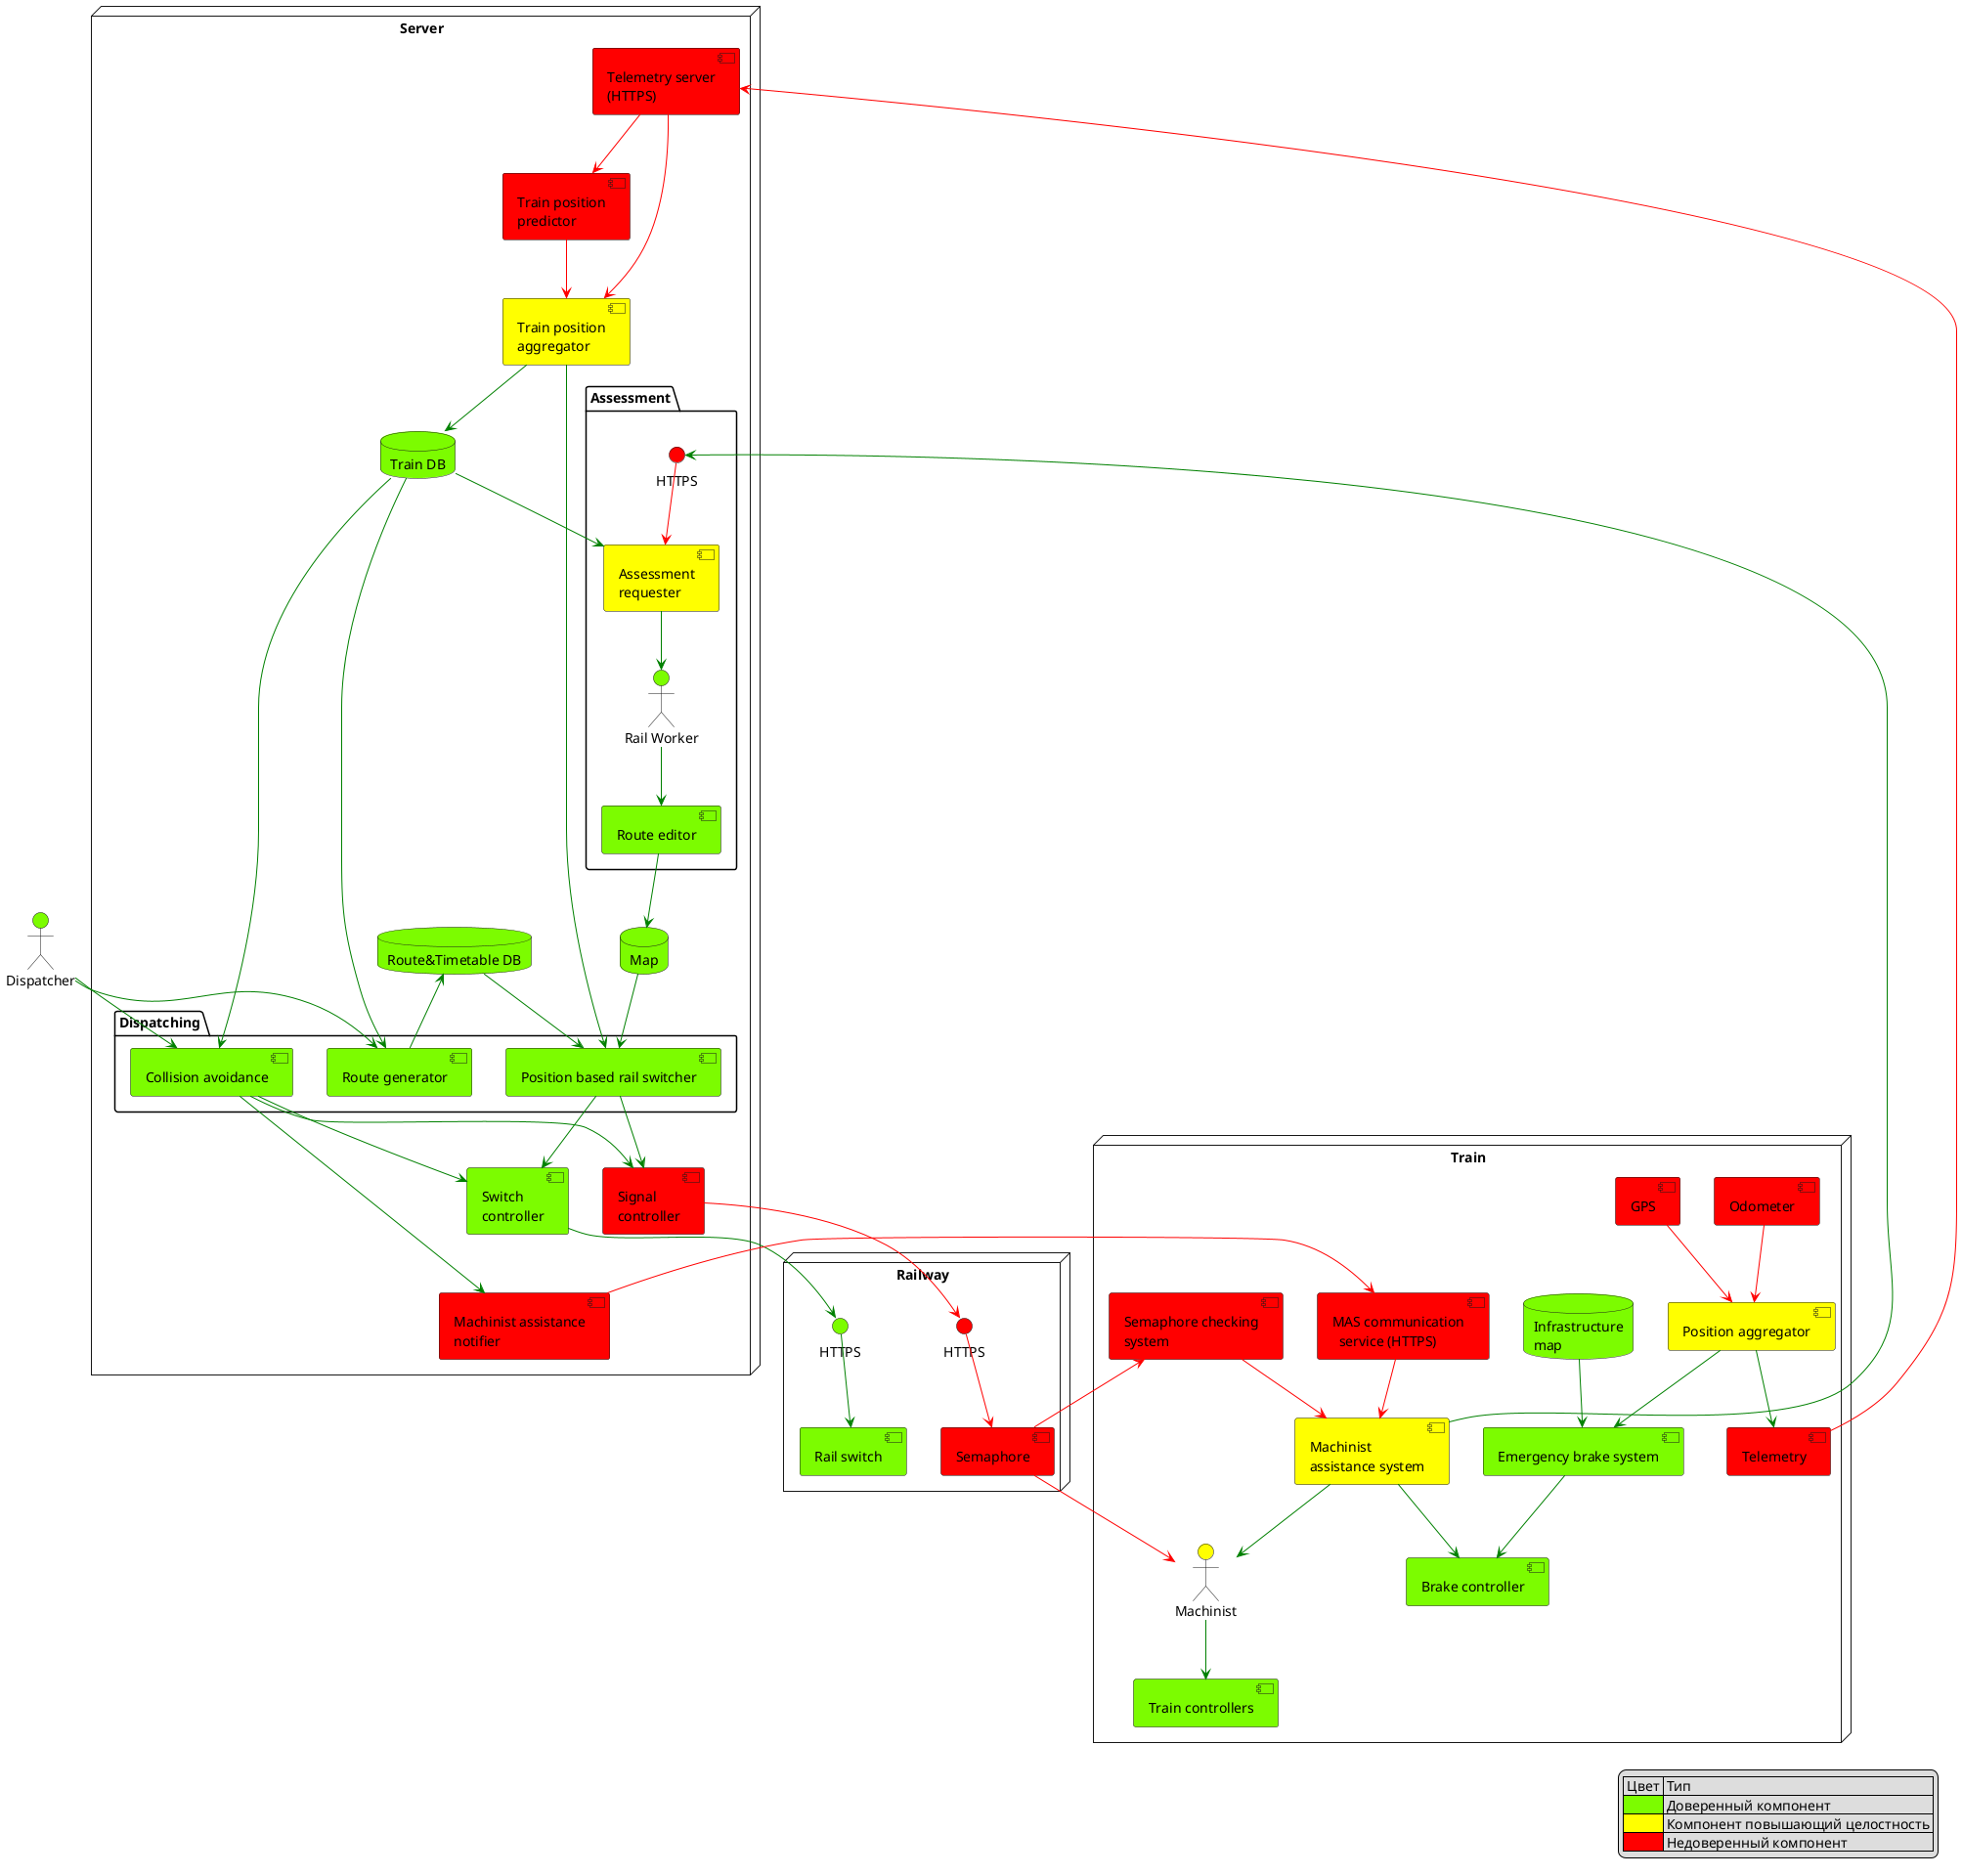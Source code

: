 @startuml

node Railway {
    [Semaphore] as Sem #red
    [Rail switch] as Str #lawngreen

    interface HTTPS as INT_RWM #red
    INT_RWM -[#red]-> Sem

    interface HTTPS as INT_RWW #lawngreen
    INT_RWW -[#green]-> Str

'    RWCI --> RWC
}


node Train {
    [GPS] #red
    [Odometer] #red
    [Position aggregator] as POS #yellow

    GPS -[#red]-> POS
    Odometer -[#red]-> POS

    [Telemetry] as TL #red

    POS -[#green]-> TL

    [Machinist\nassistance system] as MAS #yellow

    database "Infrastructure\nmap" as IMAP #lawngreen

    [MAS communication\n  service (HTTPS)] as MAS_I #red
    MAS_I -[#red]-> MAS
'    Sem -[#red]-> MAS

    [Train controllers] as T #lawngreen
    [Emergency brake system] as EBS #lawngreen
    [Brake controller] as BC #lawngreen

    POS -[#green]-> EBS
    IMAP -[#green]-> EBS
    EBS -[#green]-> BC
'    BC -[#green]-> T

    actor Machinist as Mac #yellow

    MAS -[#green]-> Mac
    MAS -[#green]-> BC
    Sem -[#red]-> Mac

    [Semaphore checking\nsystem] as SCS #red
    Sem -[#red]-> SCS
    SCS -[#red]-> MAS

    Mac -[#green]-> T
}

actor "Dispatcher" as DSP #lawngreen

node Server {
    database "Map" as DBM #lawngreen
    database "Train DB" as DBT #lawngreen
    database "Route&Timetable DB" as DBR #lawngreen

    [Switch\ncontroller] as CTRL #lawngreen
    CTRL -[#green]-> INT_RWW

    [Signal\ncontroller] as SIGCTRL #red
    SIGCTRL -[#red]-> INT_RWM

    [Telemetry server\n(HTTPS)] as INT_S_TELEM #red
    TL -[#red]-> INT_S_TELEM

    [Train position\npredictor] as TPP #red
    INT_S_TELEM -[#red]-> TPP

    [Train position\naggregator] as TPA #yellow
    TPP -[#red]-> TPA
    INT_S_TELEM -[#red]-> TPA

    [Machinist assistance\nnotifier] as MASS #red
    MASS -[#red]-> MAS_I

    TPA -[#green]-> DBT

    package "Dispatching" {
        [Collision avoidance] as CA #lawngreen
        DBT -[#green]-> CA
        CA -[#green]--> MASS
        CA -[#green]-> CTRL
        CA -[#green]-> SIGCTRL

        [Position based rail switcher] as PRS #lawngreen
        TPA -[#green]-> PRS
        DBM -[#green]-> PRS
        PRS -[#green]-> CTRL
        PRS -[#green]-> SIGCTRL

        [Route generator] as RG #lawngreen
        RG -[#green]-> DBR
        DBR -[#green]-> PRS
        DSP -[#green]-> RG
        DBT -[#green]-> RG
        DSP -[#green]-> CA
    }

    package Assessment {
        actor "Rail Worker" as RW #lawngreen
        [Assessment\nrequester] as ASR #yellow
        interface HTTPS as ASSI #red
        MAS -[#green]-> ASSI
        ASSI -[#red]-> ASR
        DBT -[#green]-> ASR
        ASR -[#green]->RW

        [Route editor] as RE #lawngreen
        RW -[#green]-> RE
        RE -[#green]-> DBM
    }
}


legend right
    | Цвет | Тип |
    |<#lawngreen> | Доверенный компонент |
    |<#yellow> | Компонент повышающий целостность |
    |<#red>| Недоверенный компонент |
end legend

@enduml
